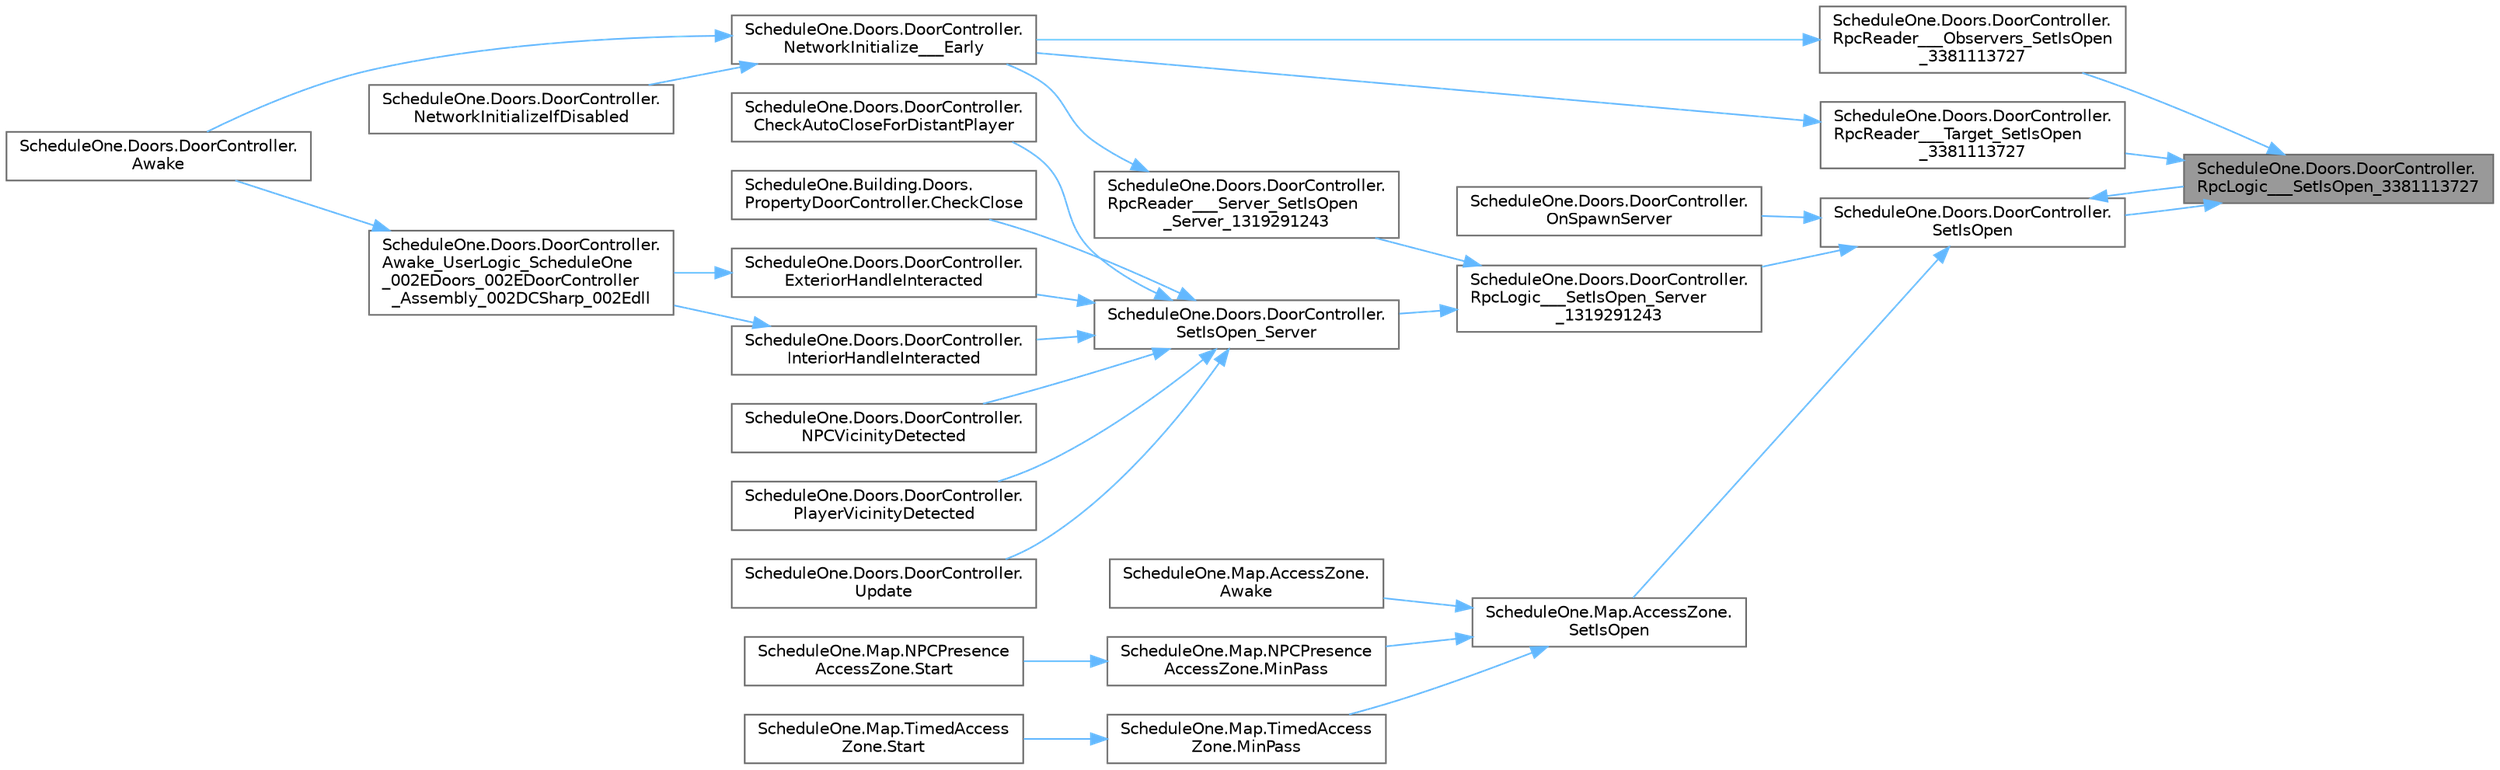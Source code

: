 digraph "ScheduleOne.Doors.DoorController.RpcLogic___SetIsOpen_3381113727"
{
 // LATEX_PDF_SIZE
  bgcolor="transparent";
  edge [fontname=Helvetica,fontsize=10,labelfontname=Helvetica,labelfontsize=10];
  node [fontname=Helvetica,fontsize=10,shape=box,height=0.2,width=0.4];
  rankdir="RL";
  Node1 [id="Node000001",label="ScheduleOne.Doors.DoorController.\lRpcLogic___SetIsOpen_3381113727",height=0.2,width=0.4,color="gray40", fillcolor="grey60", style="filled", fontcolor="black",tooltip=" "];
  Node1 -> Node2 [id="edge1_Node000001_Node000002",dir="back",color="steelblue1",style="solid",tooltip=" "];
  Node2 [id="Node000002",label="ScheduleOne.Doors.DoorController.\lRpcReader___Observers_SetIsOpen\l_3381113727",height=0.2,width=0.4,color="grey40", fillcolor="white", style="filled",URL="$class_schedule_one_1_1_doors_1_1_door_controller.html#a90adf68ec13e92a413bd20eab26afe31",tooltip=" "];
  Node2 -> Node3 [id="edge2_Node000002_Node000003",dir="back",color="steelblue1",style="solid",tooltip=" "];
  Node3 [id="Node000003",label="ScheduleOne.Doors.DoorController.\lNetworkInitialize___Early",height=0.2,width=0.4,color="grey40", fillcolor="white", style="filled",URL="$class_schedule_one_1_1_doors_1_1_door_controller.html#a75ce0b0ae8927725d2d4b22a4d32eac8",tooltip=" "];
  Node3 -> Node4 [id="edge3_Node000003_Node000004",dir="back",color="steelblue1",style="solid",tooltip=" "];
  Node4 [id="Node000004",label="ScheduleOne.Doors.DoorController.\lAwake",height=0.2,width=0.4,color="grey40", fillcolor="white", style="filled",URL="$class_schedule_one_1_1_doors_1_1_door_controller.html#a99e6a8008bd56e7833dbc055386af4da",tooltip=" "];
  Node3 -> Node5 [id="edge4_Node000003_Node000005",dir="back",color="steelblue1",style="solid",tooltip=" "];
  Node5 [id="Node000005",label="ScheduleOne.Doors.DoorController.\lNetworkInitializeIfDisabled",height=0.2,width=0.4,color="grey40", fillcolor="white", style="filled",URL="$class_schedule_one_1_1_doors_1_1_door_controller.html#a56f32316985eedd13f3ab68ece3dad8a",tooltip=" "];
  Node1 -> Node6 [id="edge5_Node000001_Node000006",dir="back",color="steelblue1",style="solid",tooltip=" "];
  Node6 [id="Node000006",label="ScheduleOne.Doors.DoorController.\lRpcReader___Target_SetIsOpen\l_3381113727",height=0.2,width=0.4,color="grey40", fillcolor="white", style="filled",URL="$class_schedule_one_1_1_doors_1_1_door_controller.html#a420c97aa4422e5f409abd31adb8abedb",tooltip=" "];
  Node6 -> Node3 [id="edge6_Node000006_Node000003",dir="back",color="steelblue1",style="solid",tooltip=" "];
  Node1 -> Node7 [id="edge7_Node000001_Node000007",dir="back",color="steelblue1",style="solid",tooltip=" "];
  Node7 [id="Node000007",label="ScheduleOne.Doors.DoorController.\lSetIsOpen",height=0.2,width=0.4,color="grey40", fillcolor="white", style="filled",URL="$class_schedule_one_1_1_doors_1_1_door_controller.html#a963d3bddeabef6bdb27e2469cb70ae99",tooltip=" "];
  Node7 -> Node8 [id="edge8_Node000007_Node000008",dir="back",color="steelblue1",style="solid",tooltip=" "];
  Node8 [id="Node000008",label="ScheduleOne.Doors.DoorController.\lOnSpawnServer",height=0.2,width=0.4,color="grey40", fillcolor="white", style="filled",URL="$class_schedule_one_1_1_doors_1_1_door_controller.html#a13e2209b3792e910b474248c46f74168",tooltip=" "];
  Node7 -> Node1 [id="edge9_Node000007_Node000001",dir="back",color="steelblue1",style="solid",tooltip=" "];
  Node7 -> Node9 [id="edge10_Node000007_Node000009",dir="back",color="steelblue1",style="solid",tooltip=" "];
  Node9 [id="Node000009",label="ScheduleOne.Doors.DoorController.\lRpcLogic___SetIsOpen_Server\l_1319291243",height=0.2,width=0.4,color="grey40", fillcolor="white", style="filled",URL="$class_schedule_one_1_1_doors_1_1_door_controller.html#a334665290bcb4f4646c36aded8f7091f",tooltip=" "];
  Node9 -> Node10 [id="edge11_Node000009_Node000010",dir="back",color="steelblue1",style="solid",tooltip=" "];
  Node10 [id="Node000010",label="ScheduleOne.Doors.DoorController.\lRpcReader___Server_SetIsOpen\l_Server_1319291243",height=0.2,width=0.4,color="grey40", fillcolor="white", style="filled",URL="$class_schedule_one_1_1_doors_1_1_door_controller.html#a8a7682ee4bc96c9cbf0e4e96a197cf64",tooltip=" "];
  Node10 -> Node3 [id="edge12_Node000010_Node000003",dir="back",color="steelblue1",style="solid",tooltip=" "];
  Node9 -> Node11 [id="edge13_Node000009_Node000011",dir="back",color="steelblue1",style="solid",tooltip=" "];
  Node11 [id="Node000011",label="ScheduleOne.Doors.DoorController.\lSetIsOpen_Server",height=0.2,width=0.4,color="grey40", fillcolor="white", style="filled",URL="$class_schedule_one_1_1_doors_1_1_door_controller.html#ac847535c3a45087fcfc965c259068995",tooltip=" "];
  Node11 -> Node12 [id="edge14_Node000011_Node000012",dir="back",color="steelblue1",style="solid",tooltip=" "];
  Node12 [id="Node000012",label="ScheduleOne.Doors.DoorController.\lCheckAutoCloseForDistantPlayer",height=0.2,width=0.4,color="grey40", fillcolor="white", style="filled",URL="$class_schedule_one_1_1_doors_1_1_door_controller.html#a67902016e8a8cca73cd5b66d53f73675",tooltip=" "];
  Node11 -> Node13 [id="edge15_Node000011_Node000013",dir="back",color="steelblue1",style="solid",tooltip=" "];
  Node13 [id="Node000013",label="ScheduleOne.Building.Doors.\lPropertyDoorController.CheckClose",height=0.2,width=0.4,color="grey40", fillcolor="white", style="filled",URL="$class_schedule_one_1_1_building_1_1_doors_1_1_property_door_controller.html#ab10657367a7ee860af8b1007464aaf0c",tooltip=" "];
  Node11 -> Node14 [id="edge16_Node000011_Node000014",dir="back",color="steelblue1",style="solid",tooltip=" "];
  Node14 [id="Node000014",label="ScheduleOne.Doors.DoorController.\lExteriorHandleInteracted",height=0.2,width=0.4,color="grey40", fillcolor="white", style="filled",URL="$class_schedule_one_1_1_doors_1_1_door_controller.html#aaf6678dd201eed93c969900cf5fefdec",tooltip=" "];
  Node14 -> Node15 [id="edge17_Node000014_Node000015",dir="back",color="steelblue1",style="solid",tooltip=" "];
  Node15 [id="Node000015",label="ScheduleOne.Doors.DoorController.\lAwake_UserLogic_ScheduleOne\l_002EDoors_002EDoorController\l_Assembly_002DCSharp_002Edll",height=0.2,width=0.4,color="grey40", fillcolor="white", style="filled",URL="$class_schedule_one_1_1_doors_1_1_door_controller.html#a44463e33f61e1ae39b6fae9236506a94",tooltip=" "];
  Node15 -> Node4 [id="edge18_Node000015_Node000004",dir="back",color="steelblue1",style="solid",tooltip=" "];
  Node11 -> Node16 [id="edge19_Node000011_Node000016",dir="back",color="steelblue1",style="solid",tooltip=" "];
  Node16 [id="Node000016",label="ScheduleOne.Doors.DoorController.\lInteriorHandleInteracted",height=0.2,width=0.4,color="grey40", fillcolor="white", style="filled",URL="$class_schedule_one_1_1_doors_1_1_door_controller.html#afd18651cf94676fc95a2045109b8ff00",tooltip=" "];
  Node16 -> Node15 [id="edge20_Node000016_Node000015",dir="back",color="steelblue1",style="solid",tooltip=" "];
  Node11 -> Node17 [id="edge21_Node000011_Node000017",dir="back",color="steelblue1",style="solid",tooltip=" "];
  Node17 [id="Node000017",label="ScheduleOne.Doors.DoorController.\lNPCVicinityDetected",height=0.2,width=0.4,color="grey40", fillcolor="white", style="filled",URL="$class_schedule_one_1_1_doors_1_1_door_controller.html#a042486a4e10935d95fa3e086ca83859d",tooltip=" "];
  Node11 -> Node18 [id="edge22_Node000011_Node000018",dir="back",color="steelblue1",style="solid",tooltip=" "];
  Node18 [id="Node000018",label="ScheduleOne.Doors.DoorController.\lPlayerVicinityDetected",height=0.2,width=0.4,color="grey40", fillcolor="white", style="filled",URL="$class_schedule_one_1_1_doors_1_1_door_controller.html#ab905c0b10053119a137a10a5da3db1f0",tooltip=" "];
  Node11 -> Node19 [id="edge23_Node000011_Node000019",dir="back",color="steelblue1",style="solid",tooltip=" "];
  Node19 [id="Node000019",label="ScheduleOne.Doors.DoorController.\lUpdate",height=0.2,width=0.4,color="grey40", fillcolor="white", style="filled",URL="$class_schedule_one_1_1_doors_1_1_door_controller.html#aa129b989a7d9a38fbf4a54761d348373",tooltip=" "];
  Node7 -> Node20 [id="edge24_Node000007_Node000020",dir="back",color="steelblue1",style="solid",tooltip=" "];
  Node20 [id="Node000020",label="ScheduleOne.Map.AccessZone.\lSetIsOpen",height=0.2,width=0.4,color="grey40", fillcolor="white", style="filled",URL="$class_schedule_one_1_1_map_1_1_access_zone.html#ab719c04deddd4b0bb24b82d89b3423af",tooltip=" "];
  Node20 -> Node21 [id="edge25_Node000020_Node000021",dir="back",color="steelblue1",style="solid",tooltip=" "];
  Node21 [id="Node000021",label="ScheduleOne.Map.AccessZone.\lAwake",height=0.2,width=0.4,color="grey40", fillcolor="white", style="filled",URL="$class_schedule_one_1_1_map_1_1_access_zone.html#a43b8af0804ff487549dbf2be3be2f1f0",tooltip=" "];
  Node20 -> Node22 [id="edge26_Node000020_Node000022",dir="back",color="steelblue1",style="solid",tooltip=" "];
  Node22 [id="Node000022",label="ScheduleOne.Map.NPCPresence\lAccessZone.MinPass",height=0.2,width=0.4,color="grey40", fillcolor="white", style="filled",URL="$class_schedule_one_1_1_map_1_1_n_p_c_presence_access_zone.html#a9f31a9bc0289b3922ad4ca68371b8f24",tooltip=" "];
  Node22 -> Node23 [id="edge27_Node000022_Node000023",dir="back",color="steelblue1",style="solid",tooltip=" "];
  Node23 [id="Node000023",label="ScheduleOne.Map.NPCPresence\lAccessZone.Start",height=0.2,width=0.4,color="grey40", fillcolor="white", style="filled",URL="$class_schedule_one_1_1_map_1_1_n_p_c_presence_access_zone.html#a0513203aa040694711893c7f6b873730",tooltip=" "];
  Node20 -> Node24 [id="edge28_Node000020_Node000024",dir="back",color="steelblue1",style="solid",tooltip=" "];
  Node24 [id="Node000024",label="ScheduleOne.Map.TimedAccess\lZone.MinPass",height=0.2,width=0.4,color="grey40", fillcolor="white", style="filled",URL="$class_schedule_one_1_1_map_1_1_timed_access_zone.html#a7b2b00ce83ff5e383d9cbe4f69185b48",tooltip=" "];
  Node24 -> Node25 [id="edge29_Node000024_Node000025",dir="back",color="steelblue1",style="solid",tooltip=" "];
  Node25 [id="Node000025",label="ScheduleOne.Map.TimedAccess\lZone.Start",height=0.2,width=0.4,color="grey40", fillcolor="white", style="filled",URL="$class_schedule_one_1_1_map_1_1_timed_access_zone.html#acbf91ee18401e3e1c7293f7dd897bfd0",tooltip=" "];
}

